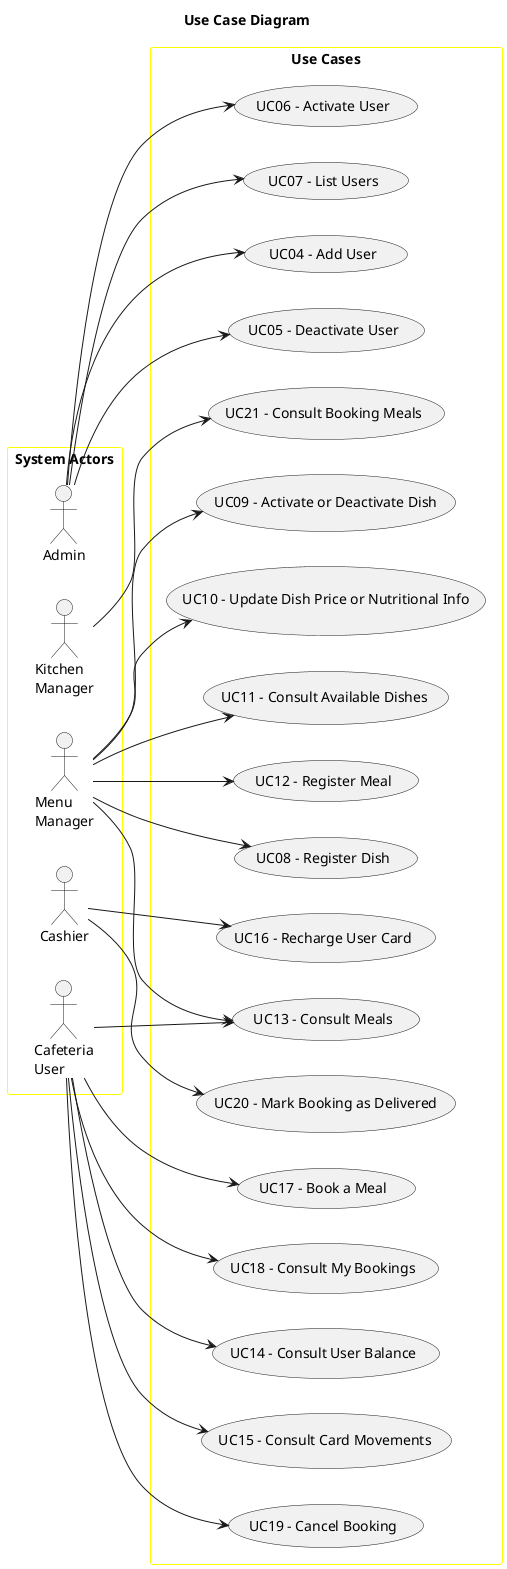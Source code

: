 @startuml
'skinparam monochrome true
skinparam packageStyle rectangle
'skinparam shadowing false

skinparam rectangle{
    BorderColor yellow
}

title Use Case Diagram

left to right direction

rectangle "System Actors" as actors {
    actor Admin as ADM
    actor "Kitchen\nManager" as KM
    actor "Menu\nManager" as MM
    actor "Cashier" as CA
    actor "Cafeteria\nUser" as CU
}

rectangle "Use Cases" as usecases{

    usecase "UC04 - Add User" as UC04
    ADM --> UC04

    usecase "UC05 - Deactivate User" as UC05
    ADM --> UC05

    usecase "UC06 - Activate User" as UC06
    ADM --> UC06

    usecase "UC07 - List Users" as UC07
    ADM --> UC07

    usecase "UC08 - Register Dish" as UC08
    MM --> UC08

    usecase "UC09 - Activate or Deactivate Dish" as UC09
    MM --> UC09

    usecase "UC10 - Update Dish Price or Nutritional Info" as UC10
    MM --> UC10

    usecase "UC11 - Consult Available Dishes" as UC11
    MM --> UC11

    usecase "UC12 - Register Meal" as UC12
    MM --> UC12

    usecase "UC13 - Consult Meals" as UC13
    MM --> UC13
    CU --> UC13

    usecase "UC14 - Consult User Balance" as UC14
    CU --> UC14

    usecase "UC15 - Consult Card Movements" as UC15
    CU --> UC15

    usecase "UC16 - Recharge User Card" as UC16
    CA --> UC16

    usecase "UC17 - Book a Meal" as UC17
    CU --> UC17

    usecase "UC18 - Consult My Bookings" as UC18
    CU --> UC18

    usecase "UC19 - Cancel Booking" as UC19
    CU --> UC19

    usecase "UC20 - Mark Booking as Delivered" as UC20
    CA --> UC20

    usecase "UC21 - Consult Booking Meals" as UC21
    KM --> UC21
}

@enduml
